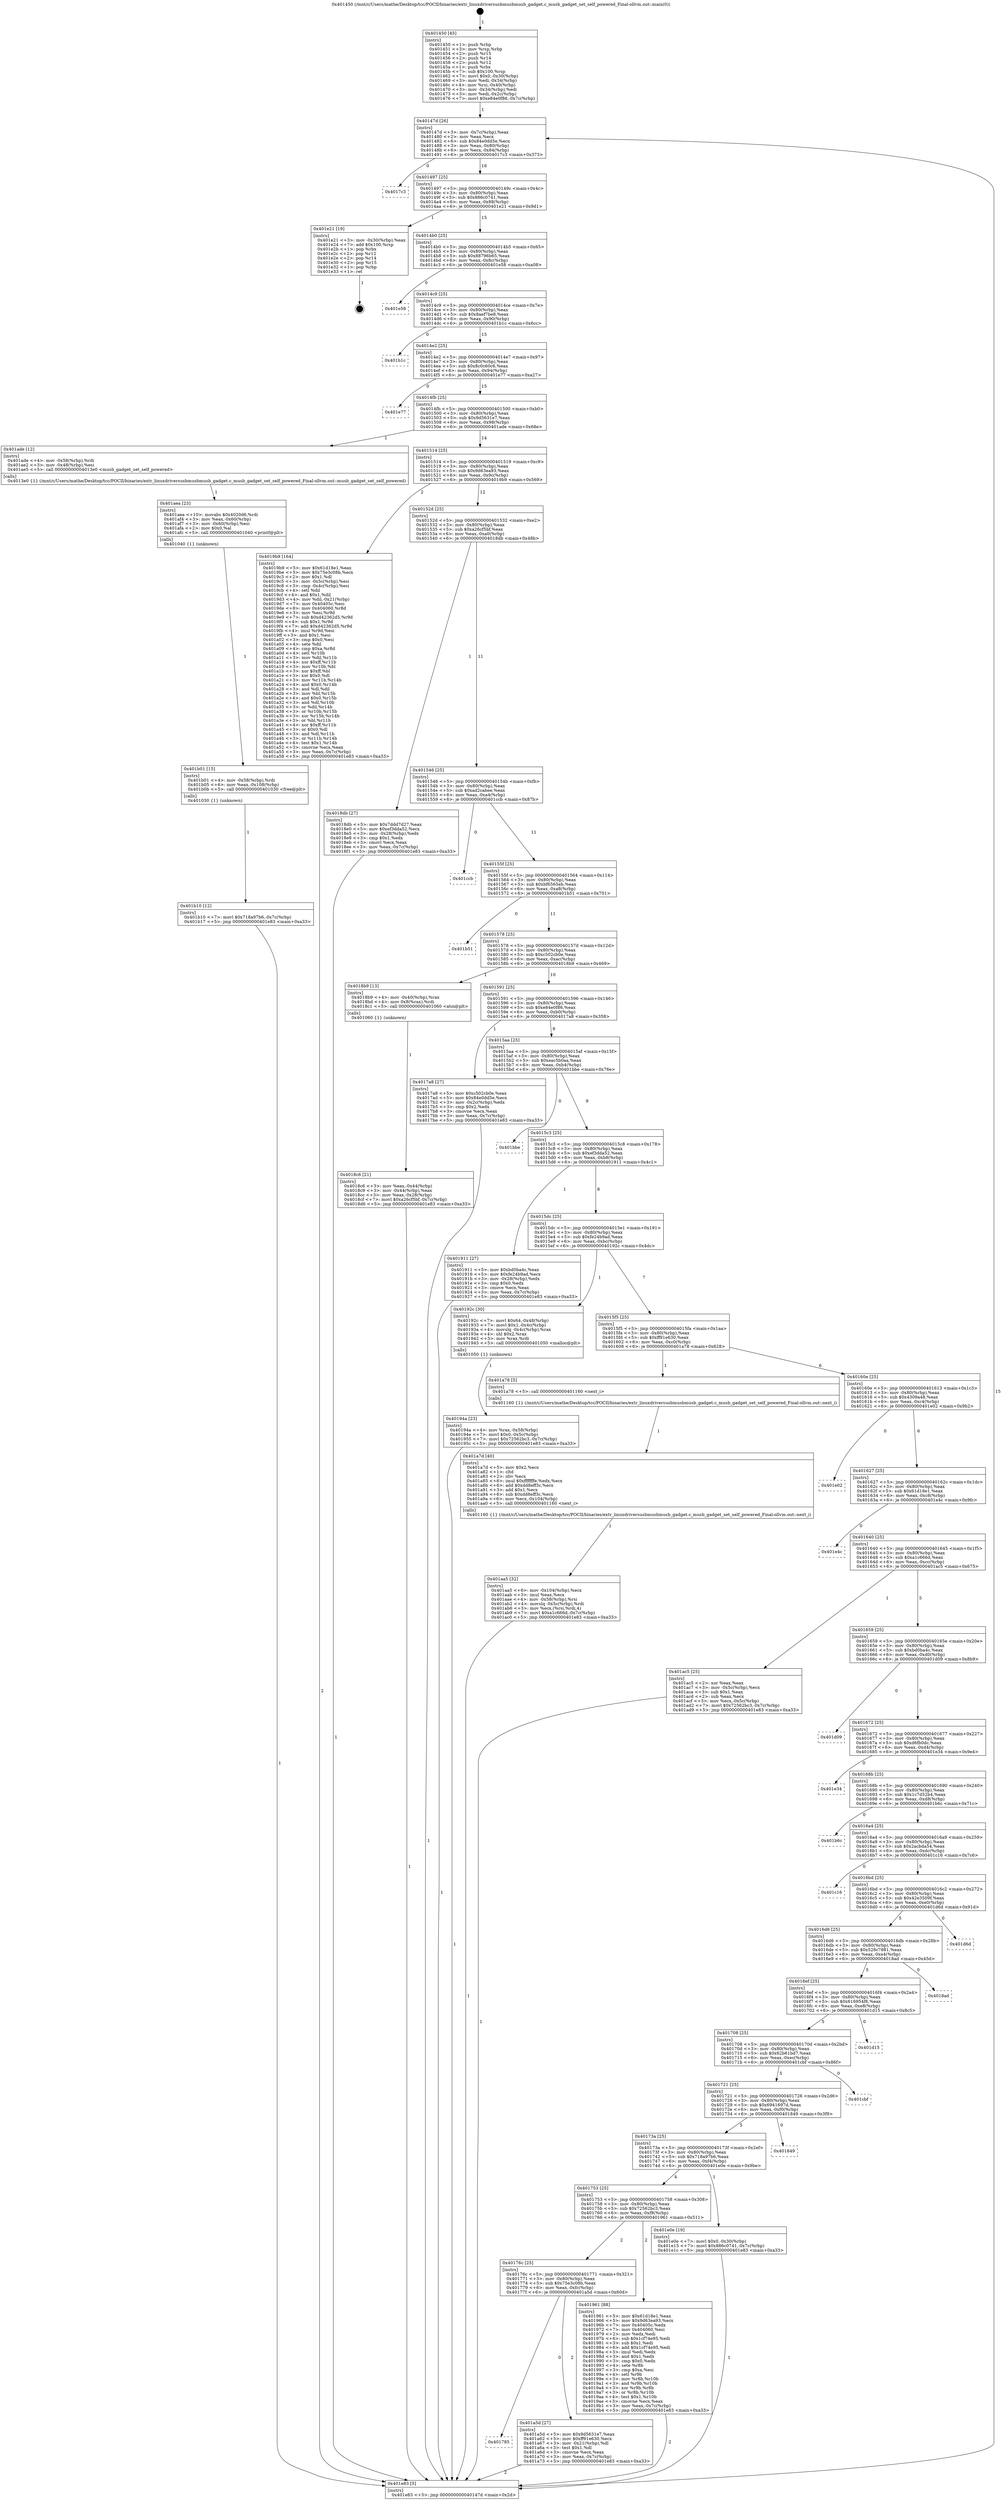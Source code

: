 digraph "0x401450" {
  label = "0x401450 (/mnt/c/Users/mathe/Desktop/tcc/POCII/binaries/extr_linuxdriversusbmusbmusb_gadget.c_musb_gadget_set_self_powered_Final-ollvm.out::main(0))"
  labelloc = "t"
  node[shape=record]

  Entry [label="",width=0.3,height=0.3,shape=circle,fillcolor=black,style=filled]
  "0x40147d" [label="{
     0x40147d [26]\l
     | [instrs]\l
     &nbsp;&nbsp;0x40147d \<+3\>: mov -0x7c(%rbp),%eax\l
     &nbsp;&nbsp;0x401480 \<+2\>: mov %eax,%ecx\l
     &nbsp;&nbsp;0x401482 \<+6\>: sub $0x84e0dd5e,%ecx\l
     &nbsp;&nbsp;0x401488 \<+3\>: mov %eax,-0x80(%rbp)\l
     &nbsp;&nbsp;0x40148b \<+6\>: mov %ecx,-0x84(%rbp)\l
     &nbsp;&nbsp;0x401491 \<+6\>: je 00000000004017c3 \<main+0x373\>\l
  }"]
  "0x4017c3" [label="{
     0x4017c3\l
  }", style=dashed]
  "0x401497" [label="{
     0x401497 [25]\l
     | [instrs]\l
     &nbsp;&nbsp;0x401497 \<+5\>: jmp 000000000040149c \<main+0x4c\>\l
     &nbsp;&nbsp;0x40149c \<+3\>: mov -0x80(%rbp),%eax\l
     &nbsp;&nbsp;0x40149f \<+5\>: sub $0x886c0741,%eax\l
     &nbsp;&nbsp;0x4014a4 \<+6\>: mov %eax,-0x88(%rbp)\l
     &nbsp;&nbsp;0x4014aa \<+6\>: je 0000000000401e21 \<main+0x9d1\>\l
  }"]
  Exit [label="",width=0.3,height=0.3,shape=circle,fillcolor=black,style=filled,peripheries=2]
  "0x401e21" [label="{
     0x401e21 [19]\l
     | [instrs]\l
     &nbsp;&nbsp;0x401e21 \<+3\>: mov -0x30(%rbp),%eax\l
     &nbsp;&nbsp;0x401e24 \<+7\>: add $0x100,%rsp\l
     &nbsp;&nbsp;0x401e2b \<+1\>: pop %rbx\l
     &nbsp;&nbsp;0x401e2c \<+2\>: pop %r12\l
     &nbsp;&nbsp;0x401e2e \<+2\>: pop %r14\l
     &nbsp;&nbsp;0x401e30 \<+2\>: pop %r15\l
     &nbsp;&nbsp;0x401e32 \<+1\>: pop %rbp\l
     &nbsp;&nbsp;0x401e33 \<+1\>: ret\l
  }"]
  "0x4014b0" [label="{
     0x4014b0 [25]\l
     | [instrs]\l
     &nbsp;&nbsp;0x4014b0 \<+5\>: jmp 00000000004014b5 \<main+0x65\>\l
     &nbsp;&nbsp;0x4014b5 \<+3\>: mov -0x80(%rbp),%eax\l
     &nbsp;&nbsp;0x4014b8 \<+5\>: sub $0x88796b65,%eax\l
     &nbsp;&nbsp;0x4014bd \<+6\>: mov %eax,-0x8c(%rbp)\l
     &nbsp;&nbsp;0x4014c3 \<+6\>: je 0000000000401e58 \<main+0xa08\>\l
  }"]
  "0x401b10" [label="{
     0x401b10 [12]\l
     | [instrs]\l
     &nbsp;&nbsp;0x401b10 \<+7\>: movl $0x718a97b6,-0x7c(%rbp)\l
     &nbsp;&nbsp;0x401b17 \<+5\>: jmp 0000000000401e83 \<main+0xa33\>\l
  }"]
  "0x401e58" [label="{
     0x401e58\l
  }", style=dashed]
  "0x4014c9" [label="{
     0x4014c9 [25]\l
     | [instrs]\l
     &nbsp;&nbsp;0x4014c9 \<+5\>: jmp 00000000004014ce \<main+0x7e\>\l
     &nbsp;&nbsp;0x4014ce \<+3\>: mov -0x80(%rbp),%eax\l
     &nbsp;&nbsp;0x4014d1 \<+5\>: sub $0x8aef7be8,%eax\l
     &nbsp;&nbsp;0x4014d6 \<+6\>: mov %eax,-0x90(%rbp)\l
     &nbsp;&nbsp;0x4014dc \<+6\>: je 0000000000401b1c \<main+0x6cc\>\l
  }"]
  "0x401b01" [label="{
     0x401b01 [15]\l
     | [instrs]\l
     &nbsp;&nbsp;0x401b01 \<+4\>: mov -0x58(%rbp),%rdi\l
     &nbsp;&nbsp;0x401b05 \<+6\>: mov %eax,-0x108(%rbp)\l
     &nbsp;&nbsp;0x401b0b \<+5\>: call 0000000000401030 \<free@plt\>\l
     | [calls]\l
     &nbsp;&nbsp;0x401030 \{1\} (unknown)\l
  }"]
  "0x401b1c" [label="{
     0x401b1c\l
  }", style=dashed]
  "0x4014e2" [label="{
     0x4014e2 [25]\l
     | [instrs]\l
     &nbsp;&nbsp;0x4014e2 \<+5\>: jmp 00000000004014e7 \<main+0x97\>\l
     &nbsp;&nbsp;0x4014e7 \<+3\>: mov -0x80(%rbp),%eax\l
     &nbsp;&nbsp;0x4014ea \<+5\>: sub $0x8c0c60c6,%eax\l
     &nbsp;&nbsp;0x4014ef \<+6\>: mov %eax,-0x94(%rbp)\l
     &nbsp;&nbsp;0x4014f5 \<+6\>: je 0000000000401e77 \<main+0xa27\>\l
  }"]
  "0x401aea" [label="{
     0x401aea [23]\l
     | [instrs]\l
     &nbsp;&nbsp;0x401aea \<+10\>: movabs $0x4020d6,%rdi\l
     &nbsp;&nbsp;0x401af4 \<+3\>: mov %eax,-0x60(%rbp)\l
     &nbsp;&nbsp;0x401af7 \<+3\>: mov -0x60(%rbp),%esi\l
     &nbsp;&nbsp;0x401afa \<+2\>: mov $0x0,%al\l
     &nbsp;&nbsp;0x401afc \<+5\>: call 0000000000401040 \<printf@plt\>\l
     | [calls]\l
     &nbsp;&nbsp;0x401040 \{1\} (unknown)\l
  }"]
  "0x401e77" [label="{
     0x401e77\l
  }", style=dashed]
  "0x4014fb" [label="{
     0x4014fb [25]\l
     | [instrs]\l
     &nbsp;&nbsp;0x4014fb \<+5\>: jmp 0000000000401500 \<main+0xb0\>\l
     &nbsp;&nbsp;0x401500 \<+3\>: mov -0x80(%rbp),%eax\l
     &nbsp;&nbsp;0x401503 \<+5\>: sub $0x9d5631e7,%eax\l
     &nbsp;&nbsp;0x401508 \<+6\>: mov %eax,-0x98(%rbp)\l
     &nbsp;&nbsp;0x40150e \<+6\>: je 0000000000401ade \<main+0x68e\>\l
  }"]
  "0x401aa5" [label="{
     0x401aa5 [32]\l
     | [instrs]\l
     &nbsp;&nbsp;0x401aa5 \<+6\>: mov -0x104(%rbp),%ecx\l
     &nbsp;&nbsp;0x401aab \<+3\>: imul %eax,%ecx\l
     &nbsp;&nbsp;0x401aae \<+4\>: mov -0x58(%rbp),%rsi\l
     &nbsp;&nbsp;0x401ab2 \<+4\>: movslq -0x5c(%rbp),%rdi\l
     &nbsp;&nbsp;0x401ab6 \<+3\>: mov %ecx,(%rsi,%rdi,4)\l
     &nbsp;&nbsp;0x401ab9 \<+7\>: movl $0xa1c666d,-0x7c(%rbp)\l
     &nbsp;&nbsp;0x401ac0 \<+5\>: jmp 0000000000401e83 \<main+0xa33\>\l
  }"]
  "0x401ade" [label="{
     0x401ade [12]\l
     | [instrs]\l
     &nbsp;&nbsp;0x401ade \<+4\>: mov -0x58(%rbp),%rdi\l
     &nbsp;&nbsp;0x401ae2 \<+3\>: mov -0x48(%rbp),%esi\l
     &nbsp;&nbsp;0x401ae5 \<+5\>: call 00000000004013e0 \<musb_gadget_set_self_powered\>\l
     | [calls]\l
     &nbsp;&nbsp;0x4013e0 \{1\} (/mnt/c/Users/mathe/Desktop/tcc/POCII/binaries/extr_linuxdriversusbmusbmusb_gadget.c_musb_gadget_set_self_powered_Final-ollvm.out::musb_gadget_set_self_powered)\l
  }"]
  "0x401514" [label="{
     0x401514 [25]\l
     | [instrs]\l
     &nbsp;&nbsp;0x401514 \<+5\>: jmp 0000000000401519 \<main+0xc9\>\l
     &nbsp;&nbsp;0x401519 \<+3\>: mov -0x80(%rbp),%eax\l
     &nbsp;&nbsp;0x40151c \<+5\>: sub $0x9d63ea93,%eax\l
     &nbsp;&nbsp;0x401521 \<+6\>: mov %eax,-0x9c(%rbp)\l
     &nbsp;&nbsp;0x401527 \<+6\>: je 00000000004019b9 \<main+0x569\>\l
  }"]
  "0x401a7d" [label="{
     0x401a7d [40]\l
     | [instrs]\l
     &nbsp;&nbsp;0x401a7d \<+5\>: mov $0x2,%ecx\l
     &nbsp;&nbsp;0x401a82 \<+1\>: cltd\l
     &nbsp;&nbsp;0x401a83 \<+2\>: idiv %ecx\l
     &nbsp;&nbsp;0x401a85 \<+6\>: imul $0xfffffffe,%edx,%ecx\l
     &nbsp;&nbsp;0x401a8b \<+6\>: add $0xdd8eff3c,%ecx\l
     &nbsp;&nbsp;0x401a91 \<+3\>: add $0x1,%ecx\l
     &nbsp;&nbsp;0x401a94 \<+6\>: sub $0xdd8eff3c,%ecx\l
     &nbsp;&nbsp;0x401a9a \<+6\>: mov %ecx,-0x104(%rbp)\l
     &nbsp;&nbsp;0x401aa0 \<+5\>: call 0000000000401160 \<next_i\>\l
     | [calls]\l
     &nbsp;&nbsp;0x401160 \{1\} (/mnt/c/Users/mathe/Desktop/tcc/POCII/binaries/extr_linuxdriversusbmusbmusb_gadget.c_musb_gadget_set_self_powered_Final-ollvm.out::next_i)\l
  }"]
  "0x4019b9" [label="{
     0x4019b9 [164]\l
     | [instrs]\l
     &nbsp;&nbsp;0x4019b9 \<+5\>: mov $0x61d18e1,%eax\l
     &nbsp;&nbsp;0x4019be \<+5\>: mov $0x75e3c08b,%ecx\l
     &nbsp;&nbsp;0x4019c3 \<+2\>: mov $0x1,%dl\l
     &nbsp;&nbsp;0x4019c5 \<+3\>: mov -0x5c(%rbp),%esi\l
     &nbsp;&nbsp;0x4019c8 \<+3\>: cmp -0x4c(%rbp),%esi\l
     &nbsp;&nbsp;0x4019cb \<+4\>: setl %dil\l
     &nbsp;&nbsp;0x4019cf \<+4\>: and $0x1,%dil\l
     &nbsp;&nbsp;0x4019d3 \<+4\>: mov %dil,-0x21(%rbp)\l
     &nbsp;&nbsp;0x4019d7 \<+7\>: mov 0x40405c,%esi\l
     &nbsp;&nbsp;0x4019de \<+8\>: mov 0x404060,%r8d\l
     &nbsp;&nbsp;0x4019e6 \<+3\>: mov %esi,%r9d\l
     &nbsp;&nbsp;0x4019e9 \<+7\>: sub $0xd42362d5,%r9d\l
     &nbsp;&nbsp;0x4019f0 \<+4\>: sub $0x1,%r9d\l
     &nbsp;&nbsp;0x4019f4 \<+7\>: add $0xd42362d5,%r9d\l
     &nbsp;&nbsp;0x4019fb \<+4\>: imul %r9d,%esi\l
     &nbsp;&nbsp;0x4019ff \<+3\>: and $0x1,%esi\l
     &nbsp;&nbsp;0x401a02 \<+3\>: cmp $0x0,%esi\l
     &nbsp;&nbsp;0x401a05 \<+4\>: sete %dil\l
     &nbsp;&nbsp;0x401a09 \<+4\>: cmp $0xa,%r8d\l
     &nbsp;&nbsp;0x401a0d \<+4\>: setl %r10b\l
     &nbsp;&nbsp;0x401a11 \<+3\>: mov %dil,%r11b\l
     &nbsp;&nbsp;0x401a14 \<+4\>: xor $0xff,%r11b\l
     &nbsp;&nbsp;0x401a18 \<+3\>: mov %r10b,%bl\l
     &nbsp;&nbsp;0x401a1b \<+3\>: xor $0xff,%bl\l
     &nbsp;&nbsp;0x401a1e \<+3\>: xor $0x0,%dl\l
     &nbsp;&nbsp;0x401a21 \<+3\>: mov %r11b,%r14b\l
     &nbsp;&nbsp;0x401a24 \<+4\>: and $0x0,%r14b\l
     &nbsp;&nbsp;0x401a28 \<+3\>: and %dl,%dil\l
     &nbsp;&nbsp;0x401a2b \<+3\>: mov %bl,%r15b\l
     &nbsp;&nbsp;0x401a2e \<+4\>: and $0x0,%r15b\l
     &nbsp;&nbsp;0x401a32 \<+3\>: and %dl,%r10b\l
     &nbsp;&nbsp;0x401a35 \<+3\>: or %dil,%r14b\l
     &nbsp;&nbsp;0x401a38 \<+3\>: or %r10b,%r15b\l
     &nbsp;&nbsp;0x401a3b \<+3\>: xor %r15b,%r14b\l
     &nbsp;&nbsp;0x401a3e \<+3\>: or %bl,%r11b\l
     &nbsp;&nbsp;0x401a41 \<+4\>: xor $0xff,%r11b\l
     &nbsp;&nbsp;0x401a45 \<+3\>: or $0x0,%dl\l
     &nbsp;&nbsp;0x401a48 \<+3\>: and %dl,%r11b\l
     &nbsp;&nbsp;0x401a4b \<+3\>: or %r11b,%r14b\l
     &nbsp;&nbsp;0x401a4e \<+4\>: test $0x1,%r14b\l
     &nbsp;&nbsp;0x401a52 \<+3\>: cmovne %ecx,%eax\l
     &nbsp;&nbsp;0x401a55 \<+3\>: mov %eax,-0x7c(%rbp)\l
     &nbsp;&nbsp;0x401a58 \<+5\>: jmp 0000000000401e83 \<main+0xa33\>\l
  }"]
  "0x40152d" [label="{
     0x40152d [25]\l
     | [instrs]\l
     &nbsp;&nbsp;0x40152d \<+5\>: jmp 0000000000401532 \<main+0xe2\>\l
     &nbsp;&nbsp;0x401532 \<+3\>: mov -0x80(%rbp),%eax\l
     &nbsp;&nbsp;0x401535 \<+5\>: sub $0xa26cf5bf,%eax\l
     &nbsp;&nbsp;0x40153a \<+6\>: mov %eax,-0xa0(%rbp)\l
     &nbsp;&nbsp;0x401540 \<+6\>: je 00000000004018db \<main+0x48b\>\l
  }"]
  "0x401785" [label="{
     0x401785\l
  }", style=dashed]
  "0x4018db" [label="{
     0x4018db [27]\l
     | [instrs]\l
     &nbsp;&nbsp;0x4018db \<+5\>: mov $0x7ddd7d27,%eax\l
     &nbsp;&nbsp;0x4018e0 \<+5\>: mov $0xef3dda52,%ecx\l
     &nbsp;&nbsp;0x4018e5 \<+3\>: mov -0x28(%rbp),%edx\l
     &nbsp;&nbsp;0x4018e8 \<+3\>: cmp $0x1,%edx\l
     &nbsp;&nbsp;0x4018eb \<+3\>: cmovl %ecx,%eax\l
     &nbsp;&nbsp;0x4018ee \<+3\>: mov %eax,-0x7c(%rbp)\l
     &nbsp;&nbsp;0x4018f1 \<+5\>: jmp 0000000000401e83 \<main+0xa33\>\l
  }"]
  "0x401546" [label="{
     0x401546 [25]\l
     | [instrs]\l
     &nbsp;&nbsp;0x401546 \<+5\>: jmp 000000000040154b \<main+0xfb\>\l
     &nbsp;&nbsp;0x40154b \<+3\>: mov -0x80(%rbp),%eax\l
     &nbsp;&nbsp;0x40154e \<+5\>: sub $0xad2cabee,%eax\l
     &nbsp;&nbsp;0x401553 \<+6\>: mov %eax,-0xa4(%rbp)\l
     &nbsp;&nbsp;0x401559 \<+6\>: je 0000000000401ccb \<main+0x87b\>\l
  }"]
  "0x401a5d" [label="{
     0x401a5d [27]\l
     | [instrs]\l
     &nbsp;&nbsp;0x401a5d \<+5\>: mov $0x9d5631e7,%eax\l
     &nbsp;&nbsp;0x401a62 \<+5\>: mov $0xff91e630,%ecx\l
     &nbsp;&nbsp;0x401a67 \<+3\>: mov -0x21(%rbp),%dl\l
     &nbsp;&nbsp;0x401a6a \<+3\>: test $0x1,%dl\l
     &nbsp;&nbsp;0x401a6d \<+3\>: cmovne %ecx,%eax\l
     &nbsp;&nbsp;0x401a70 \<+3\>: mov %eax,-0x7c(%rbp)\l
     &nbsp;&nbsp;0x401a73 \<+5\>: jmp 0000000000401e83 \<main+0xa33\>\l
  }"]
  "0x401ccb" [label="{
     0x401ccb\l
  }", style=dashed]
  "0x40155f" [label="{
     0x40155f [25]\l
     | [instrs]\l
     &nbsp;&nbsp;0x40155f \<+5\>: jmp 0000000000401564 \<main+0x114\>\l
     &nbsp;&nbsp;0x401564 \<+3\>: mov -0x80(%rbp),%eax\l
     &nbsp;&nbsp;0x401567 \<+5\>: sub $0xbf6565eb,%eax\l
     &nbsp;&nbsp;0x40156c \<+6\>: mov %eax,-0xa8(%rbp)\l
     &nbsp;&nbsp;0x401572 \<+6\>: je 0000000000401b51 \<main+0x701\>\l
  }"]
  "0x40176c" [label="{
     0x40176c [25]\l
     | [instrs]\l
     &nbsp;&nbsp;0x40176c \<+5\>: jmp 0000000000401771 \<main+0x321\>\l
     &nbsp;&nbsp;0x401771 \<+3\>: mov -0x80(%rbp),%eax\l
     &nbsp;&nbsp;0x401774 \<+5\>: sub $0x75e3c08b,%eax\l
     &nbsp;&nbsp;0x401779 \<+6\>: mov %eax,-0xfc(%rbp)\l
     &nbsp;&nbsp;0x40177f \<+6\>: je 0000000000401a5d \<main+0x60d\>\l
  }"]
  "0x401b51" [label="{
     0x401b51\l
  }", style=dashed]
  "0x401578" [label="{
     0x401578 [25]\l
     | [instrs]\l
     &nbsp;&nbsp;0x401578 \<+5\>: jmp 000000000040157d \<main+0x12d\>\l
     &nbsp;&nbsp;0x40157d \<+3\>: mov -0x80(%rbp),%eax\l
     &nbsp;&nbsp;0x401580 \<+5\>: sub $0xc502cb0e,%eax\l
     &nbsp;&nbsp;0x401585 \<+6\>: mov %eax,-0xac(%rbp)\l
     &nbsp;&nbsp;0x40158b \<+6\>: je 00000000004018b9 \<main+0x469\>\l
  }"]
  "0x401961" [label="{
     0x401961 [88]\l
     | [instrs]\l
     &nbsp;&nbsp;0x401961 \<+5\>: mov $0x61d18e1,%eax\l
     &nbsp;&nbsp;0x401966 \<+5\>: mov $0x9d63ea93,%ecx\l
     &nbsp;&nbsp;0x40196b \<+7\>: mov 0x40405c,%edx\l
     &nbsp;&nbsp;0x401972 \<+7\>: mov 0x404060,%esi\l
     &nbsp;&nbsp;0x401979 \<+2\>: mov %edx,%edi\l
     &nbsp;&nbsp;0x40197b \<+6\>: sub $0x1cf74e95,%edi\l
     &nbsp;&nbsp;0x401981 \<+3\>: sub $0x1,%edi\l
     &nbsp;&nbsp;0x401984 \<+6\>: add $0x1cf74e95,%edi\l
     &nbsp;&nbsp;0x40198a \<+3\>: imul %edi,%edx\l
     &nbsp;&nbsp;0x40198d \<+3\>: and $0x1,%edx\l
     &nbsp;&nbsp;0x401990 \<+3\>: cmp $0x0,%edx\l
     &nbsp;&nbsp;0x401993 \<+4\>: sete %r8b\l
     &nbsp;&nbsp;0x401997 \<+3\>: cmp $0xa,%esi\l
     &nbsp;&nbsp;0x40199a \<+4\>: setl %r9b\l
     &nbsp;&nbsp;0x40199e \<+3\>: mov %r8b,%r10b\l
     &nbsp;&nbsp;0x4019a1 \<+3\>: and %r9b,%r10b\l
     &nbsp;&nbsp;0x4019a4 \<+3\>: xor %r9b,%r8b\l
     &nbsp;&nbsp;0x4019a7 \<+3\>: or %r8b,%r10b\l
     &nbsp;&nbsp;0x4019aa \<+4\>: test $0x1,%r10b\l
     &nbsp;&nbsp;0x4019ae \<+3\>: cmovne %ecx,%eax\l
     &nbsp;&nbsp;0x4019b1 \<+3\>: mov %eax,-0x7c(%rbp)\l
     &nbsp;&nbsp;0x4019b4 \<+5\>: jmp 0000000000401e83 \<main+0xa33\>\l
  }"]
  "0x4018b9" [label="{
     0x4018b9 [13]\l
     | [instrs]\l
     &nbsp;&nbsp;0x4018b9 \<+4\>: mov -0x40(%rbp),%rax\l
     &nbsp;&nbsp;0x4018bd \<+4\>: mov 0x8(%rax),%rdi\l
     &nbsp;&nbsp;0x4018c1 \<+5\>: call 0000000000401060 \<atoi@plt\>\l
     | [calls]\l
     &nbsp;&nbsp;0x401060 \{1\} (unknown)\l
  }"]
  "0x401591" [label="{
     0x401591 [25]\l
     | [instrs]\l
     &nbsp;&nbsp;0x401591 \<+5\>: jmp 0000000000401596 \<main+0x146\>\l
     &nbsp;&nbsp;0x401596 \<+3\>: mov -0x80(%rbp),%eax\l
     &nbsp;&nbsp;0x401599 \<+5\>: sub $0xe84e0f86,%eax\l
     &nbsp;&nbsp;0x40159e \<+6\>: mov %eax,-0xb0(%rbp)\l
     &nbsp;&nbsp;0x4015a4 \<+6\>: je 00000000004017a8 \<main+0x358\>\l
  }"]
  "0x401753" [label="{
     0x401753 [25]\l
     | [instrs]\l
     &nbsp;&nbsp;0x401753 \<+5\>: jmp 0000000000401758 \<main+0x308\>\l
     &nbsp;&nbsp;0x401758 \<+3\>: mov -0x80(%rbp),%eax\l
     &nbsp;&nbsp;0x40175b \<+5\>: sub $0x72562bc3,%eax\l
     &nbsp;&nbsp;0x401760 \<+6\>: mov %eax,-0xf8(%rbp)\l
     &nbsp;&nbsp;0x401766 \<+6\>: je 0000000000401961 \<main+0x511\>\l
  }"]
  "0x4017a8" [label="{
     0x4017a8 [27]\l
     | [instrs]\l
     &nbsp;&nbsp;0x4017a8 \<+5\>: mov $0xc502cb0e,%eax\l
     &nbsp;&nbsp;0x4017ad \<+5\>: mov $0x84e0dd5e,%ecx\l
     &nbsp;&nbsp;0x4017b2 \<+3\>: mov -0x2c(%rbp),%edx\l
     &nbsp;&nbsp;0x4017b5 \<+3\>: cmp $0x2,%edx\l
     &nbsp;&nbsp;0x4017b8 \<+3\>: cmovne %ecx,%eax\l
     &nbsp;&nbsp;0x4017bb \<+3\>: mov %eax,-0x7c(%rbp)\l
     &nbsp;&nbsp;0x4017be \<+5\>: jmp 0000000000401e83 \<main+0xa33\>\l
  }"]
  "0x4015aa" [label="{
     0x4015aa [25]\l
     | [instrs]\l
     &nbsp;&nbsp;0x4015aa \<+5\>: jmp 00000000004015af \<main+0x15f\>\l
     &nbsp;&nbsp;0x4015af \<+3\>: mov -0x80(%rbp),%eax\l
     &nbsp;&nbsp;0x4015b2 \<+5\>: sub $0xeac5b0aa,%eax\l
     &nbsp;&nbsp;0x4015b7 \<+6\>: mov %eax,-0xb4(%rbp)\l
     &nbsp;&nbsp;0x4015bd \<+6\>: je 0000000000401bbe \<main+0x76e\>\l
  }"]
  "0x401e83" [label="{
     0x401e83 [5]\l
     | [instrs]\l
     &nbsp;&nbsp;0x401e83 \<+5\>: jmp 000000000040147d \<main+0x2d\>\l
  }"]
  "0x401450" [label="{
     0x401450 [45]\l
     | [instrs]\l
     &nbsp;&nbsp;0x401450 \<+1\>: push %rbp\l
     &nbsp;&nbsp;0x401451 \<+3\>: mov %rsp,%rbp\l
     &nbsp;&nbsp;0x401454 \<+2\>: push %r15\l
     &nbsp;&nbsp;0x401456 \<+2\>: push %r14\l
     &nbsp;&nbsp;0x401458 \<+2\>: push %r12\l
     &nbsp;&nbsp;0x40145a \<+1\>: push %rbx\l
     &nbsp;&nbsp;0x40145b \<+7\>: sub $0x100,%rsp\l
     &nbsp;&nbsp;0x401462 \<+7\>: movl $0x0,-0x30(%rbp)\l
     &nbsp;&nbsp;0x401469 \<+3\>: mov %edi,-0x34(%rbp)\l
     &nbsp;&nbsp;0x40146c \<+4\>: mov %rsi,-0x40(%rbp)\l
     &nbsp;&nbsp;0x401470 \<+3\>: mov -0x34(%rbp),%edi\l
     &nbsp;&nbsp;0x401473 \<+3\>: mov %edi,-0x2c(%rbp)\l
     &nbsp;&nbsp;0x401476 \<+7\>: movl $0xe84e0f86,-0x7c(%rbp)\l
  }"]
  "0x4018c6" [label="{
     0x4018c6 [21]\l
     | [instrs]\l
     &nbsp;&nbsp;0x4018c6 \<+3\>: mov %eax,-0x44(%rbp)\l
     &nbsp;&nbsp;0x4018c9 \<+3\>: mov -0x44(%rbp),%eax\l
     &nbsp;&nbsp;0x4018cc \<+3\>: mov %eax,-0x28(%rbp)\l
     &nbsp;&nbsp;0x4018cf \<+7\>: movl $0xa26cf5bf,-0x7c(%rbp)\l
     &nbsp;&nbsp;0x4018d6 \<+5\>: jmp 0000000000401e83 \<main+0xa33\>\l
  }"]
  "0x401e0e" [label="{
     0x401e0e [19]\l
     | [instrs]\l
     &nbsp;&nbsp;0x401e0e \<+7\>: movl $0x0,-0x30(%rbp)\l
     &nbsp;&nbsp;0x401e15 \<+7\>: movl $0x886c0741,-0x7c(%rbp)\l
     &nbsp;&nbsp;0x401e1c \<+5\>: jmp 0000000000401e83 \<main+0xa33\>\l
  }"]
  "0x401bbe" [label="{
     0x401bbe\l
  }", style=dashed]
  "0x4015c3" [label="{
     0x4015c3 [25]\l
     | [instrs]\l
     &nbsp;&nbsp;0x4015c3 \<+5\>: jmp 00000000004015c8 \<main+0x178\>\l
     &nbsp;&nbsp;0x4015c8 \<+3\>: mov -0x80(%rbp),%eax\l
     &nbsp;&nbsp;0x4015cb \<+5\>: sub $0xef3dda52,%eax\l
     &nbsp;&nbsp;0x4015d0 \<+6\>: mov %eax,-0xb8(%rbp)\l
     &nbsp;&nbsp;0x4015d6 \<+6\>: je 0000000000401911 \<main+0x4c1\>\l
  }"]
  "0x40173a" [label="{
     0x40173a [25]\l
     | [instrs]\l
     &nbsp;&nbsp;0x40173a \<+5\>: jmp 000000000040173f \<main+0x2ef\>\l
     &nbsp;&nbsp;0x40173f \<+3\>: mov -0x80(%rbp),%eax\l
     &nbsp;&nbsp;0x401742 \<+5\>: sub $0x718a97b6,%eax\l
     &nbsp;&nbsp;0x401747 \<+6\>: mov %eax,-0xf4(%rbp)\l
     &nbsp;&nbsp;0x40174d \<+6\>: je 0000000000401e0e \<main+0x9be\>\l
  }"]
  "0x401911" [label="{
     0x401911 [27]\l
     | [instrs]\l
     &nbsp;&nbsp;0x401911 \<+5\>: mov $0xbd0ba4c,%eax\l
     &nbsp;&nbsp;0x401916 \<+5\>: mov $0xfe24b9ad,%ecx\l
     &nbsp;&nbsp;0x40191b \<+3\>: mov -0x28(%rbp),%edx\l
     &nbsp;&nbsp;0x40191e \<+3\>: cmp $0x0,%edx\l
     &nbsp;&nbsp;0x401921 \<+3\>: cmove %ecx,%eax\l
     &nbsp;&nbsp;0x401924 \<+3\>: mov %eax,-0x7c(%rbp)\l
     &nbsp;&nbsp;0x401927 \<+5\>: jmp 0000000000401e83 \<main+0xa33\>\l
  }"]
  "0x4015dc" [label="{
     0x4015dc [25]\l
     | [instrs]\l
     &nbsp;&nbsp;0x4015dc \<+5\>: jmp 00000000004015e1 \<main+0x191\>\l
     &nbsp;&nbsp;0x4015e1 \<+3\>: mov -0x80(%rbp),%eax\l
     &nbsp;&nbsp;0x4015e4 \<+5\>: sub $0xfe24b9ad,%eax\l
     &nbsp;&nbsp;0x4015e9 \<+6\>: mov %eax,-0xbc(%rbp)\l
     &nbsp;&nbsp;0x4015ef \<+6\>: je 000000000040192c \<main+0x4dc\>\l
  }"]
  "0x401849" [label="{
     0x401849\l
  }", style=dashed]
  "0x40192c" [label="{
     0x40192c [30]\l
     | [instrs]\l
     &nbsp;&nbsp;0x40192c \<+7\>: movl $0x64,-0x48(%rbp)\l
     &nbsp;&nbsp;0x401933 \<+7\>: movl $0x1,-0x4c(%rbp)\l
     &nbsp;&nbsp;0x40193a \<+4\>: movslq -0x4c(%rbp),%rax\l
     &nbsp;&nbsp;0x40193e \<+4\>: shl $0x2,%rax\l
     &nbsp;&nbsp;0x401942 \<+3\>: mov %rax,%rdi\l
     &nbsp;&nbsp;0x401945 \<+5\>: call 0000000000401050 \<malloc@plt\>\l
     | [calls]\l
     &nbsp;&nbsp;0x401050 \{1\} (unknown)\l
  }"]
  "0x4015f5" [label="{
     0x4015f5 [25]\l
     | [instrs]\l
     &nbsp;&nbsp;0x4015f5 \<+5\>: jmp 00000000004015fa \<main+0x1aa\>\l
     &nbsp;&nbsp;0x4015fa \<+3\>: mov -0x80(%rbp),%eax\l
     &nbsp;&nbsp;0x4015fd \<+5\>: sub $0xff91e630,%eax\l
     &nbsp;&nbsp;0x401602 \<+6\>: mov %eax,-0xc0(%rbp)\l
     &nbsp;&nbsp;0x401608 \<+6\>: je 0000000000401a78 \<main+0x628\>\l
  }"]
  "0x40194a" [label="{
     0x40194a [23]\l
     | [instrs]\l
     &nbsp;&nbsp;0x40194a \<+4\>: mov %rax,-0x58(%rbp)\l
     &nbsp;&nbsp;0x40194e \<+7\>: movl $0x0,-0x5c(%rbp)\l
     &nbsp;&nbsp;0x401955 \<+7\>: movl $0x72562bc3,-0x7c(%rbp)\l
     &nbsp;&nbsp;0x40195c \<+5\>: jmp 0000000000401e83 \<main+0xa33\>\l
  }"]
  "0x401721" [label="{
     0x401721 [25]\l
     | [instrs]\l
     &nbsp;&nbsp;0x401721 \<+5\>: jmp 0000000000401726 \<main+0x2d6\>\l
     &nbsp;&nbsp;0x401726 \<+3\>: mov -0x80(%rbp),%eax\l
     &nbsp;&nbsp;0x401729 \<+5\>: sub $0x6941697d,%eax\l
     &nbsp;&nbsp;0x40172e \<+6\>: mov %eax,-0xf0(%rbp)\l
     &nbsp;&nbsp;0x401734 \<+6\>: je 0000000000401849 \<main+0x3f9\>\l
  }"]
  "0x401a78" [label="{
     0x401a78 [5]\l
     | [instrs]\l
     &nbsp;&nbsp;0x401a78 \<+5\>: call 0000000000401160 \<next_i\>\l
     | [calls]\l
     &nbsp;&nbsp;0x401160 \{1\} (/mnt/c/Users/mathe/Desktop/tcc/POCII/binaries/extr_linuxdriversusbmusbmusb_gadget.c_musb_gadget_set_self_powered_Final-ollvm.out::next_i)\l
  }"]
  "0x40160e" [label="{
     0x40160e [25]\l
     | [instrs]\l
     &nbsp;&nbsp;0x40160e \<+5\>: jmp 0000000000401613 \<main+0x1c3\>\l
     &nbsp;&nbsp;0x401613 \<+3\>: mov -0x80(%rbp),%eax\l
     &nbsp;&nbsp;0x401616 \<+5\>: sub $0x4309a48,%eax\l
     &nbsp;&nbsp;0x40161b \<+6\>: mov %eax,-0xc4(%rbp)\l
     &nbsp;&nbsp;0x401621 \<+6\>: je 0000000000401e02 \<main+0x9b2\>\l
  }"]
  "0x401cbf" [label="{
     0x401cbf\l
  }", style=dashed]
  "0x401e02" [label="{
     0x401e02\l
  }", style=dashed]
  "0x401627" [label="{
     0x401627 [25]\l
     | [instrs]\l
     &nbsp;&nbsp;0x401627 \<+5\>: jmp 000000000040162c \<main+0x1dc\>\l
     &nbsp;&nbsp;0x40162c \<+3\>: mov -0x80(%rbp),%eax\l
     &nbsp;&nbsp;0x40162f \<+5\>: sub $0x61d18e1,%eax\l
     &nbsp;&nbsp;0x401634 \<+6\>: mov %eax,-0xc8(%rbp)\l
     &nbsp;&nbsp;0x40163a \<+6\>: je 0000000000401e4c \<main+0x9fc\>\l
  }"]
  "0x401708" [label="{
     0x401708 [25]\l
     | [instrs]\l
     &nbsp;&nbsp;0x401708 \<+5\>: jmp 000000000040170d \<main+0x2bd\>\l
     &nbsp;&nbsp;0x40170d \<+3\>: mov -0x80(%rbp),%eax\l
     &nbsp;&nbsp;0x401710 \<+5\>: sub $0x62b61bd7,%eax\l
     &nbsp;&nbsp;0x401715 \<+6\>: mov %eax,-0xec(%rbp)\l
     &nbsp;&nbsp;0x40171b \<+6\>: je 0000000000401cbf \<main+0x86f\>\l
  }"]
  "0x401e4c" [label="{
     0x401e4c\l
  }", style=dashed]
  "0x401640" [label="{
     0x401640 [25]\l
     | [instrs]\l
     &nbsp;&nbsp;0x401640 \<+5\>: jmp 0000000000401645 \<main+0x1f5\>\l
     &nbsp;&nbsp;0x401645 \<+3\>: mov -0x80(%rbp),%eax\l
     &nbsp;&nbsp;0x401648 \<+5\>: sub $0xa1c666d,%eax\l
     &nbsp;&nbsp;0x40164d \<+6\>: mov %eax,-0xcc(%rbp)\l
     &nbsp;&nbsp;0x401653 \<+6\>: je 0000000000401ac5 \<main+0x675\>\l
  }"]
  "0x401d15" [label="{
     0x401d15\l
  }", style=dashed]
  "0x401ac5" [label="{
     0x401ac5 [25]\l
     | [instrs]\l
     &nbsp;&nbsp;0x401ac5 \<+2\>: xor %eax,%eax\l
     &nbsp;&nbsp;0x401ac7 \<+3\>: mov -0x5c(%rbp),%ecx\l
     &nbsp;&nbsp;0x401aca \<+3\>: sub $0x1,%eax\l
     &nbsp;&nbsp;0x401acd \<+2\>: sub %eax,%ecx\l
     &nbsp;&nbsp;0x401acf \<+3\>: mov %ecx,-0x5c(%rbp)\l
     &nbsp;&nbsp;0x401ad2 \<+7\>: movl $0x72562bc3,-0x7c(%rbp)\l
     &nbsp;&nbsp;0x401ad9 \<+5\>: jmp 0000000000401e83 \<main+0xa33\>\l
  }"]
  "0x401659" [label="{
     0x401659 [25]\l
     | [instrs]\l
     &nbsp;&nbsp;0x401659 \<+5\>: jmp 000000000040165e \<main+0x20e\>\l
     &nbsp;&nbsp;0x40165e \<+3\>: mov -0x80(%rbp),%eax\l
     &nbsp;&nbsp;0x401661 \<+5\>: sub $0xbd0ba4c,%eax\l
     &nbsp;&nbsp;0x401666 \<+6\>: mov %eax,-0xd0(%rbp)\l
     &nbsp;&nbsp;0x40166c \<+6\>: je 0000000000401d09 \<main+0x8b9\>\l
  }"]
  "0x4016ef" [label="{
     0x4016ef [25]\l
     | [instrs]\l
     &nbsp;&nbsp;0x4016ef \<+5\>: jmp 00000000004016f4 \<main+0x2a4\>\l
     &nbsp;&nbsp;0x4016f4 \<+3\>: mov -0x80(%rbp),%eax\l
     &nbsp;&nbsp;0x4016f7 \<+5\>: sub $0x616954f6,%eax\l
     &nbsp;&nbsp;0x4016fc \<+6\>: mov %eax,-0xe8(%rbp)\l
     &nbsp;&nbsp;0x401702 \<+6\>: je 0000000000401d15 \<main+0x8c5\>\l
  }"]
  "0x401d09" [label="{
     0x401d09\l
  }", style=dashed]
  "0x401672" [label="{
     0x401672 [25]\l
     | [instrs]\l
     &nbsp;&nbsp;0x401672 \<+5\>: jmp 0000000000401677 \<main+0x227\>\l
     &nbsp;&nbsp;0x401677 \<+3\>: mov -0x80(%rbp),%eax\l
     &nbsp;&nbsp;0x40167a \<+5\>: sub $0xd6fb0dc,%eax\l
     &nbsp;&nbsp;0x40167f \<+6\>: mov %eax,-0xd4(%rbp)\l
     &nbsp;&nbsp;0x401685 \<+6\>: je 0000000000401e34 \<main+0x9e4\>\l
  }"]
  "0x4018ad" [label="{
     0x4018ad\l
  }", style=dashed]
  "0x401e34" [label="{
     0x401e34\l
  }", style=dashed]
  "0x40168b" [label="{
     0x40168b [25]\l
     | [instrs]\l
     &nbsp;&nbsp;0x40168b \<+5\>: jmp 0000000000401690 \<main+0x240\>\l
     &nbsp;&nbsp;0x401690 \<+3\>: mov -0x80(%rbp),%eax\l
     &nbsp;&nbsp;0x401693 \<+5\>: sub $0x1c7d52b4,%eax\l
     &nbsp;&nbsp;0x401698 \<+6\>: mov %eax,-0xd8(%rbp)\l
     &nbsp;&nbsp;0x40169e \<+6\>: je 0000000000401b6c \<main+0x71c\>\l
  }"]
  "0x4016d6" [label="{
     0x4016d6 [25]\l
     | [instrs]\l
     &nbsp;&nbsp;0x4016d6 \<+5\>: jmp 00000000004016db \<main+0x28b\>\l
     &nbsp;&nbsp;0x4016db \<+3\>: mov -0x80(%rbp),%eax\l
     &nbsp;&nbsp;0x4016de \<+5\>: sub $0x528c7881,%eax\l
     &nbsp;&nbsp;0x4016e3 \<+6\>: mov %eax,-0xe4(%rbp)\l
     &nbsp;&nbsp;0x4016e9 \<+6\>: je 00000000004018ad \<main+0x45d\>\l
  }"]
  "0x401b6c" [label="{
     0x401b6c\l
  }", style=dashed]
  "0x4016a4" [label="{
     0x4016a4 [25]\l
     | [instrs]\l
     &nbsp;&nbsp;0x4016a4 \<+5\>: jmp 00000000004016a9 \<main+0x259\>\l
     &nbsp;&nbsp;0x4016a9 \<+3\>: mov -0x80(%rbp),%eax\l
     &nbsp;&nbsp;0x4016ac \<+5\>: sub $0x2acbda54,%eax\l
     &nbsp;&nbsp;0x4016b1 \<+6\>: mov %eax,-0xdc(%rbp)\l
     &nbsp;&nbsp;0x4016b7 \<+6\>: je 0000000000401c16 \<main+0x7c6\>\l
  }"]
  "0x401d6d" [label="{
     0x401d6d\l
  }", style=dashed]
  "0x401c16" [label="{
     0x401c16\l
  }", style=dashed]
  "0x4016bd" [label="{
     0x4016bd [25]\l
     | [instrs]\l
     &nbsp;&nbsp;0x4016bd \<+5\>: jmp 00000000004016c2 \<main+0x272\>\l
     &nbsp;&nbsp;0x4016c2 \<+3\>: mov -0x80(%rbp),%eax\l
     &nbsp;&nbsp;0x4016c5 \<+5\>: sub $0x42e3509f,%eax\l
     &nbsp;&nbsp;0x4016ca \<+6\>: mov %eax,-0xe0(%rbp)\l
     &nbsp;&nbsp;0x4016d0 \<+6\>: je 0000000000401d6d \<main+0x91d\>\l
  }"]
  Entry -> "0x401450" [label=" 1"]
  "0x40147d" -> "0x4017c3" [label=" 0"]
  "0x40147d" -> "0x401497" [label=" 16"]
  "0x401e21" -> Exit [label=" 1"]
  "0x401497" -> "0x401e21" [label=" 1"]
  "0x401497" -> "0x4014b0" [label=" 15"]
  "0x401e0e" -> "0x401e83" [label=" 1"]
  "0x4014b0" -> "0x401e58" [label=" 0"]
  "0x4014b0" -> "0x4014c9" [label=" 15"]
  "0x401b10" -> "0x401e83" [label=" 1"]
  "0x4014c9" -> "0x401b1c" [label=" 0"]
  "0x4014c9" -> "0x4014e2" [label=" 15"]
  "0x401b01" -> "0x401b10" [label=" 1"]
  "0x4014e2" -> "0x401e77" [label=" 0"]
  "0x4014e2" -> "0x4014fb" [label=" 15"]
  "0x401aea" -> "0x401b01" [label=" 1"]
  "0x4014fb" -> "0x401ade" [label=" 1"]
  "0x4014fb" -> "0x401514" [label=" 14"]
  "0x401ade" -> "0x401aea" [label=" 1"]
  "0x401514" -> "0x4019b9" [label=" 2"]
  "0x401514" -> "0x40152d" [label=" 12"]
  "0x401ac5" -> "0x401e83" [label=" 1"]
  "0x40152d" -> "0x4018db" [label=" 1"]
  "0x40152d" -> "0x401546" [label=" 11"]
  "0x401aa5" -> "0x401e83" [label=" 1"]
  "0x401546" -> "0x401ccb" [label=" 0"]
  "0x401546" -> "0x40155f" [label=" 11"]
  "0x401a7d" -> "0x401aa5" [label=" 1"]
  "0x40155f" -> "0x401b51" [label=" 0"]
  "0x40155f" -> "0x401578" [label=" 11"]
  "0x401a5d" -> "0x401e83" [label=" 2"]
  "0x401578" -> "0x4018b9" [label=" 1"]
  "0x401578" -> "0x401591" [label=" 10"]
  "0x40176c" -> "0x401785" [label=" 0"]
  "0x401591" -> "0x4017a8" [label=" 1"]
  "0x401591" -> "0x4015aa" [label=" 9"]
  "0x4017a8" -> "0x401e83" [label=" 1"]
  "0x401450" -> "0x40147d" [label=" 1"]
  "0x401e83" -> "0x40147d" [label=" 15"]
  "0x4018b9" -> "0x4018c6" [label=" 1"]
  "0x4018c6" -> "0x401e83" [label=" 1"]
  "0x4018db" -> "0x401e83" [label=" 1"]
  "0x401a78" -> "0x401a7d" [label=" 1"]
  "0x4015aa" -> "0x401bbe" [label=" 0"]
  "0x4015aa" -> "0x4015c3" [label=" 9"]
  "0x4019b9" -> "0x401e83" [label=" 2"]
  "0x4015c3" -> "0x401911" [label=" 1"]
  "0x4015c3" -> "0x4015dc" [label=" 8"]
  "0x401911" -> "0x401e83" [label=" 1"]
  "0x401753" -> "0x40176c" [label=" 2"]
  "0x4015dc" -> "0x40192c" [label=" 1"]
  "0x4015dc" -> "0x4015f5" [label=" 7"]
  "0x40192c" -> "0x40194a" [label=" 1"]
  "0x40194a" -> "0x401e83" [label=" 1"]
  "0x401753" -> "0x401961" [label=" 2"]
  "0x4015f5" -> "0x401a78" [label=" 1"]
  "0x4015f5" -> "0x40160e" [label=" 6"]
  "0x40173a" -> "0x401753" [label=" 4"]
  "0x40160e" -> "0x401e02" [label=" 0"]
  "0x40160e" -> "0x401627" [label=" 6"]
  "0x40173a" -> "0x401e0e" [label=" 1"]
  "0x401627" -> "0x401e4c" [label=" 0"]
  "0x401627" -> "0x401640" [label=" 6"]
  "0x401721" -> "0x40173a" [label=" 5"]
  "0x401640" -> "0x401ac5" [label=" 1"]
  "0x401640" -> "0x401659" [label=" 5"]
  "0x401721" -> "0x401849" [label=" 0"]
  "0x401659" -> "0x401d09" [label=" 0"]
  "0x401659" -> "0x401672" [label=" 5"]
  "0x401708" -> "0x401721" [label=" 5"]
  "0x401672" -> "0x401e34" [label=" 0"]
  "0x401672" -> "0x40168b" [label=" 5"]
  "0x401708" -> "0x401cbf" [label=" 0"]
  "0x40168b" -> "0x401b6c" [label=" 0"]
  "0x40168b" -> "0x4016a4" [label=" 5"]
  "0x4016ef" -> "0x401708" [label=" 5"]
  "0x4016a4" -> "0x401c16" [label=" 0"]
  "0x4016a4" -> "0x4016bd" [label=" 5"]
  "0x4016ef" -> "0x401d15" [label=" 0"]
  "0x4016bd" -> "0x401d6d" [label=" 0"]
  "0x4016bd" -> "0x4016d6" [label=" 5"]
  "0x401961" -> "0x401e83" [label=" 2"]
  "0x4016d6" -> "0x4018ad" [label=" 0"]
  "0x4016d6" -> "0x4016ef" [label=" 5"]
  "0x40176c" -> "0x401a5d" [label=" 2"]
}
